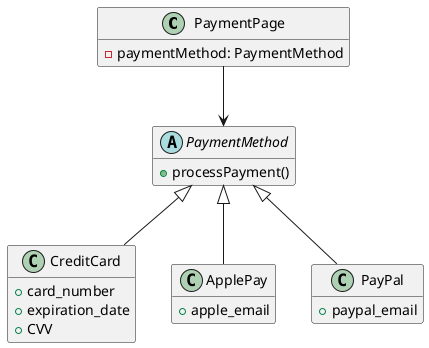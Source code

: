 @startuml
hide empty members
class PaymentPage {
    - paymentMethod: PaymentMethod
}

abstract class PaymentMethod{
    + processPayment()
}

class CreditCard{
    + card_number
    + expiration_date
    + CVV
}
class ApplePay {
    + apple_email
}
class PayPal{
    + paypal_email
}

PaymentMethod <|-- CreditCard
PaymentMethod <|-- ApplePay
PaymentMethod <|-- PayPal

PaymentPage --> PaymentMethod

@enduml
